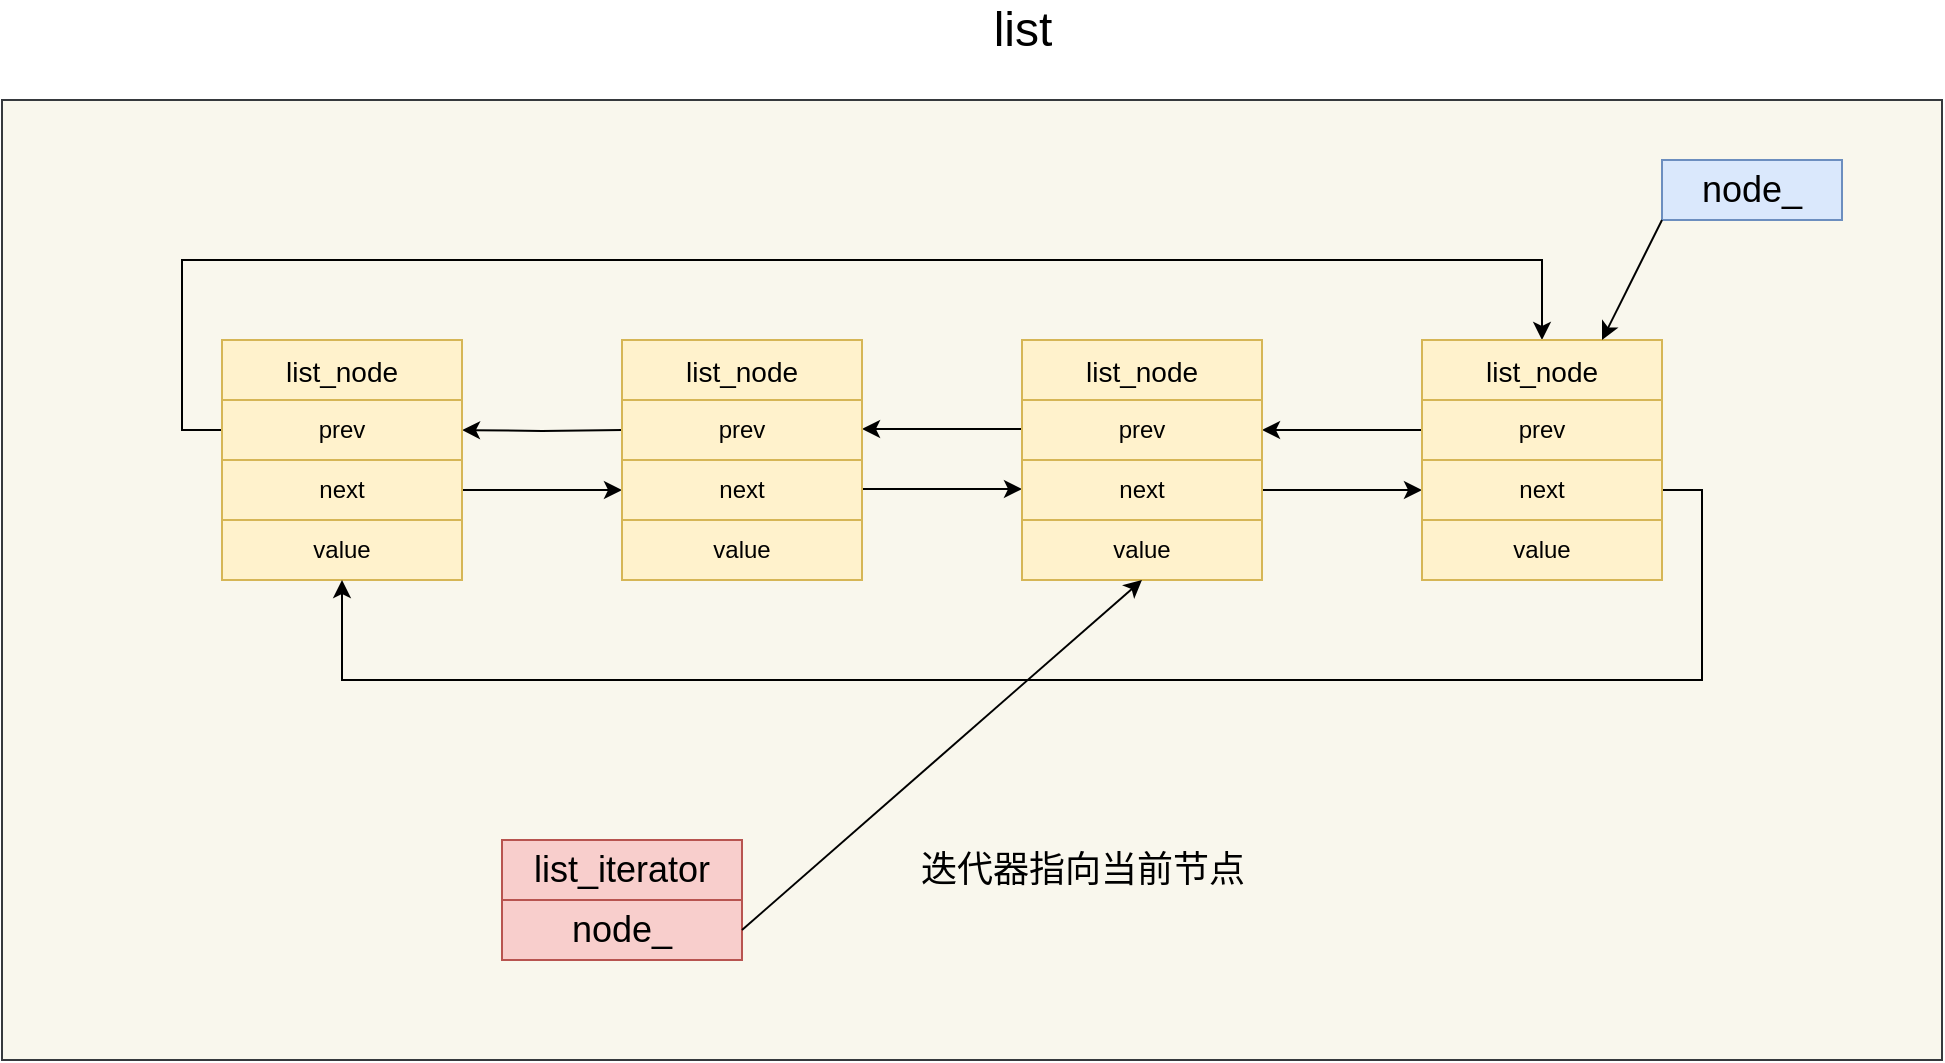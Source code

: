 <mxfile version="16.1.2" type="device"><diagram id="qT1PqqF2BJZiYVHbWFYo" name="第 1 页"><mxGraphModel dx="1574" dy="2393" grid="1" gridSize="10" guides="1" tooltips="1" connect="1" arrows="1" fold="1" page="1" pageScale="1" pageWidth="827" pageHeight="1169" math="0" shadow="0"><root><mxCell id="0"/><mxCell id="1" parent="0"/><mxCell id="GVgJRPbtrZqVc5o1zYYM-67" value="" style="rounded=0;whiteSpace=wrap;html=1;fontSize=18;fillColor=#f9f7ed;strokeColor=#36393d;" vertex="1" parent="1"><mxGeometry x="10" width="970" height="480" as="geometry"/></mxCell><mxCell id="GVgJRPbtrZqVc5o1zYYM-43" value="" style="rounded=0;whiteSpace=wrap;html=1;fontSize=18;fillColor=#ffe6cc;strokeColor=#d79b00;" vertex="1" parent="1"><mxGeometry x="120" y="120" width="120" height="120" as="geometry"/></mxCell><mxCell id="GVgJRPbtrZqVc5o1zYYM-62" style="edgeStyle=orthogonalEdgeStyle;rounded=0;orthogonalLoop=1;jettySize=auto;html=1;exitX=0;exitY=0.5;exitDx=0;exitDy=0;entryX=0.5;entryY=0;entryDx=0;entryDy=0;fontSize=14;" edge="1" parent="1" source="GVgJRPbtrZqVc5o1zYYM-4" target="GVgJRPbtrZqVc5o1zYYM-60"><mxGeometry relative="1" as="geometry"><Array as="points"><mxPoint x="100" y="165"/><mxPoint x="100" y="80"/><mxPoint x="780" y="80"/></Array></mxGeometry></mxCell><mxCell id="GVgJRPbtrZqVc5o1zYYM-4" value="prev" style="rounded=0;whiteSpace=wrap;html=1;fillColor=#fff2cc;strokeColor=#d6b656;" vertex="1" parent="1"><mxGeometry x="120" y="150" width="120" height="30" as="geometry"/></mxCell><mxCell id="GVgJRPbtrZqVc5o1zYYM-32" style="edgeStyle=orthogonalEdgeStyle;rounded=0;orthogonalLoop=1;jettySize=auto;html=1;exitX=1;exitY=0.5;exitDx=0;exitDy=0;entryX=0;entryY=0.5;entryDx=0;entryDy=0;fontSize=18;" edge="1" parent="1" source="GVgJRPbtrZqVc5o1zYYM-6"><mxGeometry relative="1" as="geometry"><mxPoint x="320" y="195" as="targetPoint"/></mxGeometry></mxCell><mxCell id="GVgJRPbtrZqVc5o1zYYM-6" value="next" style="rounded=0;whiteSpace=wrap;html=1;fillColor=#fff2cc;strokeColor=#d6b656;" vertex="1" parent="1"><mxGeometry x="120" y="180" width="120" height="30" as="geometry"/></mxCell><mxCell id="GVgJRPbtrZqVc5o1zYYM-7" value="value" style="rounded=0;whiteSpace=wrap;html=1;fillColor=#fff2cc;strokeColor=#d6b656;" vertex="1" parent="1"><mxGeometry x="120" y="210" width="120" height="30" as="geometry"/></mxCell><mxCell id="GVgJRPbtrZqVc5o1zYYM-33" style="edgeStyle=orthogonalEdgeStyle;rounded=0;orthogonalLoop=1;jettySize=auto;html=1;exitX=0;exitY=0.5;exitDx=0;exitDy=0;fontSize=18;" edge="1" parent="1" target="GVgJRPbtrZqVc5o1zYYM-4"><mxGeometry relative="1" as="geometry"><mxPoint x="320" y="165" as="sourcePoint"/></mxGeometry></mxCell><mxCell id="GVgJRPbtrZqVc5o1zYYM-37" style="edgeStyle=orthogonalEdgeStyle;rounded=0;orthogonalLoop=1;jettySize=auto;html=1;exitX=1;exitY=0.5;exitDx=0;exitDy=0;entryX=0;entryY=0.5;entryDx=0;entryDy=0;fontSize=18;" edge="1" parent="1"><mxGeometry relative="1" as="geometry"><mxPoint x="640" y="195" as="sourcePoint"/><mxPoint x="720" y="195" as="targetPoint"/></mxGeometry></mxCell><mxCell id="GVgJRPbtrZqVc5o1zYYM-38" style="edgeStyle=orthogonalEdgeStyle;rounded=0;orthogonalLoop=1;jettySize=auto;html=1;exitX=0;exitY=0.5;exitDx=0;exitDy=0;entryX=1;entryY=0.5;entryDx=0;entryDy=0;fontSize=18;" edge="1" parent="1"><mxGeometry relative="1" as="geometry"><mxPoint x="720" y="165" as="sourcePoint"/><mxPoint x="640" y="165" as="targetPoint"/></mxGeometry></mxCell><mxCell id="GVgJRPbtrZqVc5o1zYYM-39" style="edgeStyle=orthogonalEdgeStyle;rounded=0;orthogonalLoop=1;jettySize=auto;html=1;exitX=1;exitY=0.5;exitDx=0;exitDy=0;fontSize=18;entryX=0.5;entryY=1;entryDx=0;entryDy=0;" edge="1" parent="1" target="GVgJRPbtrZqVc5o1zYYM-43"><mxGeometry relative="1" as="geometry"><mxPoint x="180" y="300" as="targetPoint"/><mxPoint x="840" y="195" as="sourcePoint"/><Array as="points"><mxPoint x="860" y="195"/><mxPoint x="860" y="290"/><mxPoint x="180" y="290"/></Array></mxGeometry></mxCell><mxCell id="GVgJRPbtrZqVc5o1zYYM-34" style="edgeStyle=orthogonalEdgeStyle;rounded=0;orthogonalLoop=1;jettySize=auto;html=1;exitX=1;exitY=0.5;exitDx=0;exitDy=0;entryX=0;entryY=0.5;entryDx=0;entryDy=0;fontSize=18;" edge="1" parent="1"><mxGeometry relative="1" as="geometry"><mxPoint x="440" y="194.5" as="sourcePoint"/><mxPoint x="520" y="194.5" as="targetPoint"/></mxGeometry></mxCell><mxCell id="GVgJRPbtrZqVc5o1zYYM-35" style="edgeStyle=orthogonalEdgeStyle;rounded=0;orthogonalLoop=1;jettySize=auto;html=1;exitX=0;exitY=0.5;exitDx=0;exitDy=0;fontSize=18;" edge="1" parent="1"><mxGeometry relative="1" as="geometry"><mxPoint x="520" y="164.5" as="sourcePoint"/><mxPoint x="440" y="164.5" as="targetPoint"/></mxGeometry></mxCell><mxCell id="GVgJRPbtrZqVc5o1zYYM-44" value="&lt;font style=&quot;font-size: 14px&quot;&gt;list_node&lt;/font&gt;" style="rounded=0;whiteSpace=wrap;html=1;fontSize=18;fillColor=#fff2cc;strokeColor=#d6b656;" vertex="1" parent="1"><mxGeometry x="120" y="120" width="120" height="30" as="geometry"/></mxCell><mxCell id="GVgJRPbtrZqVc5o1zYYM-46" value="" style="rounded=0;whiteSpace=wrap;html=1;fontSize=18;fillColor=#ffe6cc;strokeColor=#d79b00;" vertex="1" parent="1"><mxGeometry x="320" y="120" width="120" height="120" as="geometry"/></mxCell><mxCell id="GVgJRPbtrZqVc5o1zYYM-47" value="prev" style="rounded=0;whiteSpace=wrap;html=1;fillColor=#fff2cc;strokeColor=#d6b656;" vertex="1" parent="1"><mxGeometry x="320" y="150" width="120" height="30" as="geometry"/></mxCell><mxCell id="GVgJRPbtrZqVc5o1zYYM-48" value="next" style="rounded=0;whiteSpace=wrap;html=1;fillColor=#fff2cc;strokeColor=#d6b656;" vertex="1" parent="1"><mxGeometry x="320" y="180" width="120" height="30" as="geometry"/></mxCell><mxCell id="GVgJRPbtrZqVc5o1zYYM-49" value="value" style="rounded=0;whiteSpace=wrap;html=1;fillColor=#fff2cc;strokeColor=#d6b656;" vertex="1" parent="1"><mxGeometry x="320" y="210" width="120" height="30" as="geometry"/></mxCell><mxCell id="GVgJRPbtrZqVc5o1zYYM-50" value="&lt;font style=&quot;font-size: 14px&quot;&gt;list_node&lt;/font&gt;" style="rounded=0;whiteSpace=wrap;html=1;fontSize=18;fillColor=#fff2cc;strokeColor=#d6b656;" vertex="1" parent="1"><mxGeometry x="320" y="120" width="120" height="30" as="geometry"/></mxCell><mxCell id="GVgJRPbtrZqVc5o1zYYM-51" value="" style="rounded=0;whiteSpace=wrap;html=1;fontSize=18;fillColor=#ffe6cc;strokeColor=#d79b00;" vertex="1" parent="1"><mxGeometry x="520" y="120" width="120" height="120" as="geometry"/></mxCell><mxCell id="GVgJRPbtrZqVc5o1zYYM-52" value="prev" style="rounded=0;whiteSpace=wrap;html=1;fillColor=#fff2cc;strokeColor=#d6b656;" vertex="1" parent="1"><mxGeometry x="520" y="150" width="120" height="30" as="geometry"/></mxCell><mxCell id="GVgJRPbtrZqVc5o1zYYM-53" value="next" style="rounded=0;whiteSpace=wrap;html=1;fillColor=#fff2cc;strokeColor=#d6b656;" vertex="1" parent="1"><mxGeometry x="520" y="180" width="120" height="30" as="geometry"/></mxCell><mxCell id="GVgJRPbtrZqVc5o1zYYM-54" value="value" style="rounded=0;whiteSpace=wrap;html=1;fillColor=#fff2cc;strokeColor=#d6b656;" vertex="1" parent="1"><mxGeometry x="520" y="210" width="120" height="30" as="geometry"/></mxCell><mxCell id="GVgJRPbtrZqVc5o1zYYM-55" value="&lt;font style=&quot;font-size: 14px&quot;&gt;list_node&lt;/font&gt;" style="rounded=0;whiteSpace=wrap;html=1;fontSize=18;fillColor=#fff2cc;strokeColor=#d6b656;" vertex="1" parent="1"><mxGeometry x="520" y="120" width="120" height="30" as="geometry"/></mxCell><mxCell id="GVgJRPbtrZqVc5o1zYYM-56" value="" style="rounded=0;whiteSpace=wrap;html=1;fontSize=18;fillColor=#ffe6cc;strokeColor=#d79b00;" vertex="1" parent="1"><mxGeometry x="720" y="120" width="120" height="120" as="geometry"/></mxCell><mxCell id="GVgJRPbtrZqVc5o1zYYM-57" value="prev" style="rounded=0;whiteSpace=wrap;html=1;fillColor=#fff2cc;strokeColor=#d6b656;" vertex="1" parent="1"><mxGeometry x="720" y="150" width="120" height="30" as="geometry"/></mxCell><mxCell id="GVgJRPbtrZqVc5o1zYYM-58" value="next" style="rounded=0;whiteSpace=wrap;html=1;fillColor=#fff2cc;strokeColor=#d6b656;" vertex="1" parent="1"><mxGeometry x="720" y="180" width="120" height="30" as="geometry"/></mxCell><mxCell id="GVgJRPbtrZqVc5o1zYYM-59" value="value" style="rounded=0;whiteSpace=wrap;html=1;fillColor=#fff2cc;strokeColor=#d6b656;" vertex="1" parent="1"><mxGeometry x="720" y="210" width="120" height="30" as="geometry"/></mxCell><mxCell id="GVgJRPbtrZqVc5o1zYYM-60" value="&lt;font style=&quot;font-size: 14px&quot;&gt;list_node&lt;/font&gt;" style="rounded=0;whiteSpace=wrap;html=1;fontSize=18;fillColor=#fff2cc;strokeColor=#d6b656;" vertex="1" parent="1"><mxGeometry x="720" y="120" width="120" height="30" as="geometry"/></mxCell><mxCell id="GVgJRPbtrZqVc5o1zYYM-64" value="node_" style="rounded=0;whiteSpace=wrap;html=1;fontSize=18;fillColor=#dae8fc;strokeColor=#6c8ebf;" vertex="1" parent="1"><mxGeometry x="840" y="30" width="90" height="30" as="geometry"/></mxCell><mxCell id="GVgJRPbtrZqVc5o1zYYM-66" value="" style="endArrow=classic;html=1;rounded=0;fontSize=18;exitX=0;exitY=1;exitDx=0;exitDy=0;entryX=0.75;entryY=0;entryDx=0;entryDy=0;" edge="1" parent="1" source="GVgJRPbtrZqVc5o1zYYM-64" target="GVgJRPbtrZqVc5o1zYYM-60"><mxGeometry width="50" height="50" relative="1" as="geometry"><mxPoint x="930" y="180" as="sourcePoint"/><mxPoint x="980" y="130" as="targetPoint"/></mxGeometry></mxCell><mxCell id="GVgJRPbtrZqVc5o1zYYM-68" value="&lt;font style=&quot;font-size: 24px&quot;&gt;list&lt;/font&gt;" style="text;html=1;resizable=0;autosize=1;align=center;verticalAlign=middle;points=[];fillColor=none;strokeColor=none;rounded=0;fontSize=18;" vertex="1" parent="1"><mxGeometry x="500" y="-50" width="40" height="30" as="geometry"/></mxCell><mxCell id="GVgJRPbtrZqVc5o1zYYM-69" value="&lt;font style=&quot;font-size: 14px&quot;&gt;list_node&lt;/font&gt;" style="rounded=0;whiteSpace=wrap;html=1;fontSize=18;fillColor=#fff2cc;strokeColor=#d6b656;" vertex="1" parent="1"><mxGeometry x="120" y="120" width="120" height="30" as="geometry"/></mxCell><mxCell id="GVgJRPbtrZqVc5o1zYYM-70" value="prev" style="rounded=0;whiteSpace=wrap;html=1;fillColor=#fff2cc;strokeColor=#d6b656;" vertex="1" parent="1"><mxGeometry x="120" y="150" width="120" height="30" as="geometry"/></mxCell><mxCell id="GVgJRPbtrZqVc5o1zYYM-71" value="" style="rounded=0;whiteSpace=wrap;html=1;fontSize=18;fillColor=#ffe6cc;strokeColor=#d79b00;" vertex="1" parent="1"><mxGeometry x="260" y="370" width="120" height="60" as="geometry"/></mxCell><mxCell id="GVgJRPbtrZqVc5o1zYYM-73" value="&lt;font style=&quot;font-size: 14px&quot;&gt;list_iterator&lt;/font&gt;" style="rounded=0;whiteSpace=wrap;html=1;fontSize=18;fillColor=#fff2cc;strokeColor=#d6b656;" vertex="1" parent="1"><mxGeometry x="260" y="370" width="120" height="30" as="geometry"/></mxCell><mxCell id="GVgJRPbtrZqVc5o1zYYM-74" value="&lt;font style=&quot;font-size: 18px&quot;&gt;node_&lt;/font&gt;" style="rounded=0;whiteSpace=wrap;html=1;fillColor=#f8cecc;strokeColor=#b85450;" vertex="1" parent="1"><mxGeometry x="260" y="400" width="120" height="30" as="geometry"/></mxCell><mxCell id="GVgJRPbtrZqVc5o1zYYM-76" value="&lt;font style=&quot;font-size: 18px&quot;&gt;list_iterator&lt;/font&gt;" style="rounded=0;whiteSpace=wrap;html=1;fontSize=18;fillColor=#f8cecc;strokeColor=#b85450;" vertex="1" parent="1"><mxGeometry x="260" y="370" width="120" height="30" as="geometry"/></mxCell><mxCell id="GVgJRPbtrZqVc5o1zYYM-77" value="" style="endArrow=classic;html=1;rounded=0;fontSize=24;exitX=1;exitY=0.5;exitDx=0;exitDy=0;entryX=0.5;entryY=1;entryDx=0;entryDy=0;" edge="1" parent="1" source="GVgJRPbtrZqVc5o1zYYM-74" target="GVgJRPbtrZqVc5o1zYYM-54"><mxGeometry width="50" height="50" relative="1" as="geometry"><mxPoint x="450" y="400" as="sourcePoint"/><mxPoint x="500" y="350" as="targetPoint"/></mxGeometry></mxCell><mxCell id="GVgJRPbtrZqVc5o1zYYM-78" value="迭代器指向当前节点" style="text;html=1;resizable=0;autosize=1;align=center;verticalAlign=middle;points=[];fillColor=none;strokeColor=none;rounded=0;fontSize=18;" vertex="1" parent="1"><mxGeometry x="460" y="370" width="180" height="30" as="geometry"/></mxCell></root></mxGraphModel></diagram></mxfile>